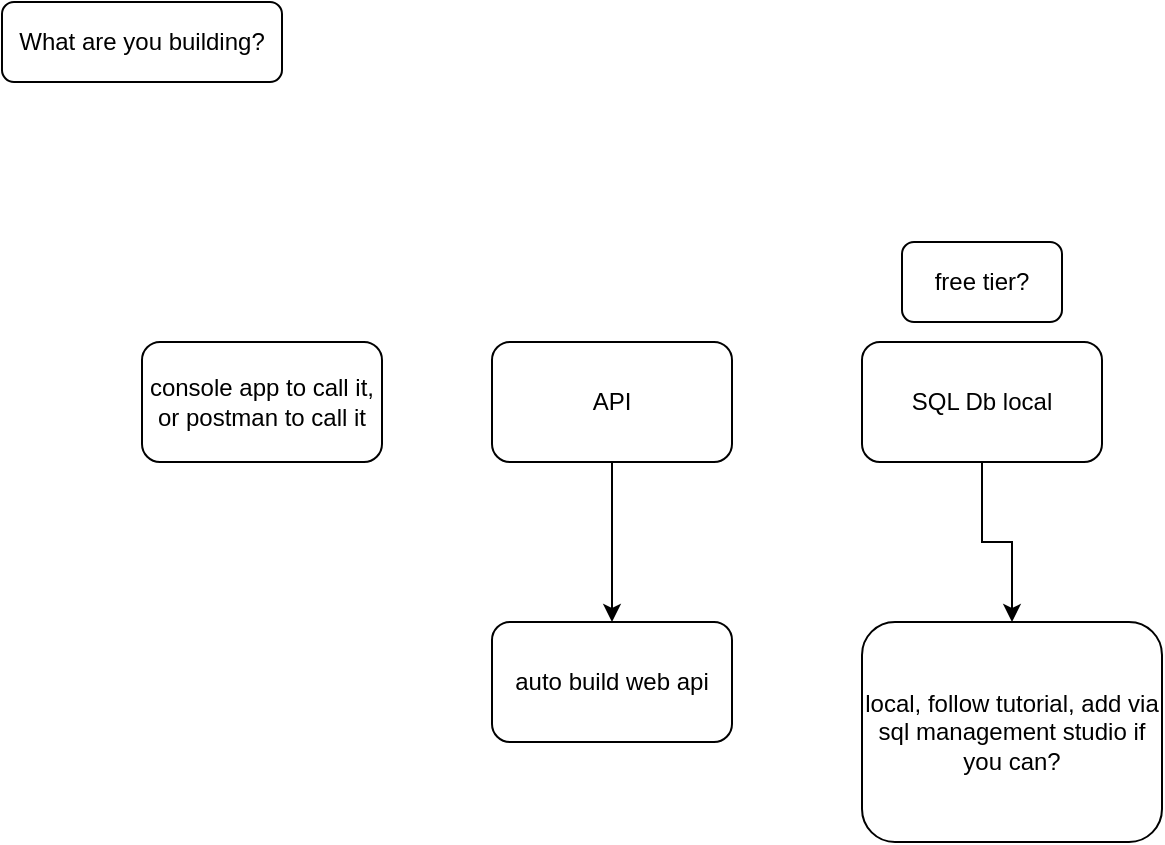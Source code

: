 <mxfile version="22.1.2" type="device">
  <diagram name="Page-1" id="p0_WUYd_ZG-w-QHvvuTH">
    <mxGraphModel dx="1245" dy="676" grid="1" gridSize="10" guides="1" tooltips="1" connect="1" arrows="1" fold="1" page="1" pageScale="1" pageWidth="850" pageHeight="1100" math="0" shadow="0">
      <root>
        <mxCell id="0" />
        <mxCell id="1" parent="0" />
        <mxCell id="lfVr1bBJkyUn_FtHo4eJ-1" value="What are you building?" style="rounded=1;whiteSpace=wrap;html=1;" parent="1" vertex="1">
          <mxGeometry x="60" y="30" width="140" height="40" as="geometry" />
        </mxCell>
        <mxCell id="zLIym83Cw20W92eZ6iOA-2" value="" style="edgeStyle=orthogonalEdgeStyle;rounded=0;orthogonalLoop=1;jettySize=auto;html=1;" edge="1" parent="1" source="lfVr1bBJkyUn_FtHo4eJ-2" target="zLIym83Cw20W92eZ6iOA-1">
          <mxGeometry relative="1" as="geometry" />
        </mxCell>
        <mxCell id="lfVr1bBJkyUn_FtHo4eJ-2" value="API" style="rounded=1;whiteSpace=wrap;html=1;" parent="1" vertex="1">
          <mxGeometry x="305" y="200" width="120" height="60" as="geometry" />
        </mxCell>
        <mxCell id="zLIym83Cw20W92eZ6iOA-4" value="" style="edgeStyle=orthogonalEdgeStyle;rounded=0;orthogonalLoop=1;jettySize=auto;html=1;" edge="1" parent="1" source="lfVr1bBJkyUn_FtHo4eJ-3" target="zLIym83Cw20W92eZ6iOA-3">
          <mxGeometry relative="1" as="geometry" />
        </mxCell>
        <mxCell id="lfVr1bBJkyUn_FtHo4eJ-3" value="SQL Db local" style="rounded=1;whiteSpace=wrap;html=1;" parent="1" vertex="1">
          <mxGeometry x="490" y="200" width="120" height="60" as="geometry" />
        </mxCell>
        <mxCell id="lfVr1bBJkyUn_FtHo4eJ-5" value="console app to call it, or postman to call it" style="rounded=1;whiteSpace=wrap;html=1;" parent="1" vertex="1">
          <mxGeometry x="130" y="200" width="120" height="60" as="geometry" />
        </mxCell>
        <mxCell id="lfVr1bBJkyUn_FtHo4eJ-6" value="free tier?" style="rounded=1;whiteSpace=wrap;html=1;" parent="1" vertex="1">
          <mxGeometry x="510" y="150" width="80" height="40" as="geometry" />
        </mxCell>
        <mxCell id="zLIym83Cw20W92eZ6iOA-1" value="auto build web api" style="whiteSpace=wrap;html=1;rounded=1;" vertex="1" parent="1">
          <mxGeometry x="305" y="340" width="120" height="60" as="geometry" />
        </mxCell>
        <mxCell id="zLIym83Cw20W92eZ6iOA-3" value="local, follow tutorial, add via sql management studio if you can?" style="whiteSpace=wrap;html=1;rounded=1;" vertex="1" parent="1">
          <mxGeometry x="490" y="340" width="150" height="110" as="geometry" />
        </mxCell>
      </root>
    </mxGraphModel>
  </diagram>
</mxfile>
